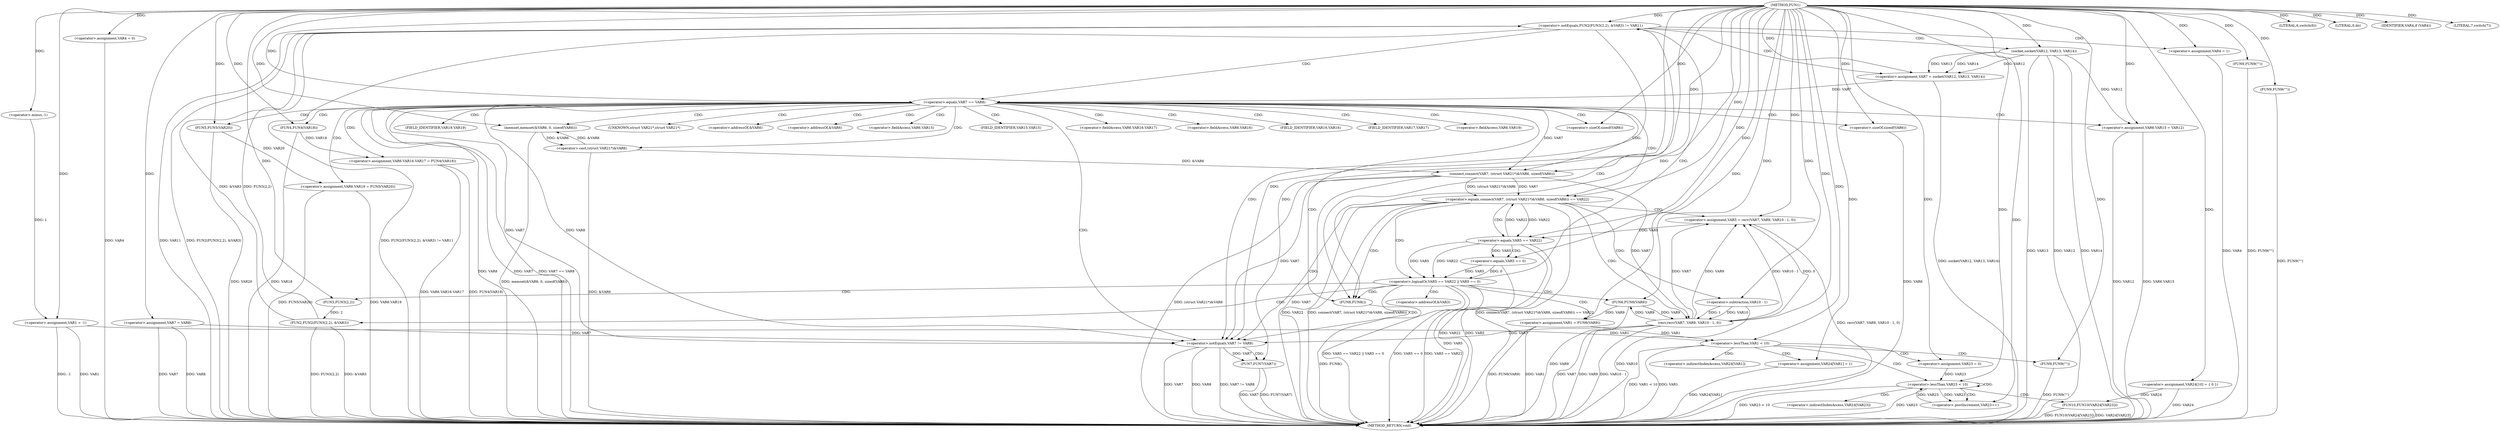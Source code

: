 digraph FUN1 {  
"1000100" [label = "(METHOD,FUN1)" ]
"1000272" [label = "(METHOD_RETURN,void)" ]
"1000103" [label = "(<operator>.assignment,VAR1 = -1)" ]
"1000105" [label = "(<operator>.minus,-1)" ]
"1000108" [label = "(LITERAL,6,switch(6))" ]
"1000114" [label = "(<operator>.assignment,VAR4 = 0)" ]
"1000120" [label = "(<operator>.assignment,VAR7 = VAR8)" ]
"1000127" [label = "(<operator>.notEquals,FUN2(FUN3(2,2), &VAR3) != VAR11)" ]
"1000128" [label = "(FUN2,FUN2(FUN3(2,2), &VAR3))" ]
"1000129" [label = "(FUN3,FUN3(2,2))" ]
"1000137" [label = "(<operator>.assignment,VAR4 = 1)" ]
"1000140" [label = "(<operator>.assignment,VAR7 = socket(VAR12, VAR13, VAR14))" ]
"1000142" [label = "(socket,socket(VAR12, VAR13, VAR14))" ]
"1000147" [label = "(<operator>.equals,VAR7 == VAR8)" ]
"1000152" [label = "(memset,memset(&VAR6, 0, sizeof(VAR6)))" ]
"1000156" [label = "(<operator>.sizeOf,sizeof(VAR6))" ]
"1000158" [label = "(<operator>.assignment,VAR6.VAR15 = VAR12)" ]
"1000163" [label = "(<operator>.assignment,VAR6.VAR16.VAR17 = FUN4(VAR18))" ]
"1000169" [label = "(FUN4,FUN4(VAR18))" ]
"1000171" [label = "(<operator>.assignment,VAR6.VAR19 = FUN5(VAR20))" ]
"1000175" [label = "(FUN5,FUN5(VAR20))" ]
"1000178" [label = "(<operator>.equals,connect(VAR7, (struct VAR21*)&VAR6, sizeof(VAR6)) == VAR22)" ]
"1000179" [label = "(connect,connect(VAR7, (struct VAR21*)&VAR6, sizeof(VAR6)))" ]
"1000181" [label = "(<operator>.cast,(struct VAR21*)&VAR6)" ]
"1000185" [label = "(<operator>.sizeOf,sizeof(VAR6))" ]
"1000190" [label = "(<operator>.assignment,VAR5 = recv(VAR7, VAR9, VAR10 - 1, 0))" ]
"1000192" [label = "(recv,recv(VAR7, VAR9, VAR10 - 1, 0))" ]
"1000195" [label = "(<operator>.subtraction,VAR10 - 1)" ]
"1000200" [label = "(<operator>.logicalOr,VAR5 == VAR22 || VAR5 == 0)" ]
"1000201" [label = "(<operator>.equals,VAR5 == VAR22)" ]
"1000204" [label = "(<operator>.equals,VAR5 == 0)" ]
"1000209" [label = "(<operator>.assignment,VAR1 = FUN6(VAR9))" ]
"1000211" [label = "(FUN6,FUN6(VAR9))" ]
"1000213" [label = "(LITERAL,0,do)" ]
"1000215" [label = "(<operator>.notEquals,VAR7 != VAR8)" ]
"1000219" [label = "(FUN7,FUN7(VAR7))" ]
"1000222" [label = "(IDENTIFIER,VAR4,if (VAR4))" ]
"1000224" [label = "(FUN8,FUN8())" ]
"1000227" [label = "(FUN9,FUN9(\"\"))" ]
"1000231" [label = "(LITERAL,7,switch(7))" ]
"1000237" [label = "(<operator>.assignment,VAR24[10] = { 0 })" ]
"1000240" [label = "(<operator>.lessThan,VAR1 < 10)" ]
"1000244" [label = "(<operator>.assignment,VAR24[VAR1] = 1)" ]
"1000250" [label = "(<operator>.assignment,VAR23 = 0)" ]
"1000253" [label = "(<operator>.lessThan,VAR23 < 10)" ]
"1000256" [label = "(<operator>.postIncrement,VAR23++)" ]
"1000259" [label = "(FUN10,FUN10(VAR24[VAR23]))" ]
"1000265" [label = "(FUN9,FUN9(\"\"))" ]
"1000269" [label = "(FUN9,FUN9(\"\"))" ]
"1000132" [label = "(<operator>.addressOf,&VAR3)" ]
"1000153" [label = "(<operator>.addressOf,&VAR6)" ]
"1000159" [label = "(<operator>.fieldAccess,VAR6.VAR15)" ]
"1000161" [label = "(FIELD_IDENTIFIER,VAR15,VAR15)" ]
"1000164" [label = "(<operator>.fieldAccess,VAR6.VAR16.VAR17)" ]
"1000165" [label = "(<operator>.fieldAccess,VAR6.VAR16)" ]
"1000167" [label = "(FIELD_IDENTIFIER,VAR16,VAR16)" ]
"1000168" [label = "(FIELD_IDENTIFIER,VAR17,VAR17)" ]
"1000172" [label = "(<operator>.fieldAccess,VAR6.VAR19)" ]
"1000174" [label = "(FIELD_IDENTIFIER,VAR19,VAR19)" ]
"1000182" [label = "(UNKNOWN,struct VAR21*,struct VAR21*)" ]
"1000183" [label = "(<operator>.addressOf,&VAR6)" ]
"1000245" [label = "(<operator>.indirectIndexAccess,VAR24[VAR1])" ]
"1000260" [label = "(<operator>.indirectIndexAccess,VAR24[VAR23])" ]
  "1000209" -> "1000272"  [ label = "DDG: VAR1"] 
  "1000128" -> "1000272"  [ label = "DDG: &VAR3"] 
  "1000179" -> "1000272"  [ label = "DDG: (struct VAR21*)&VAR6"] 
  "1000127" -> "1000272"  [ label = "DDG: FUN2(FUN3(2,2), &VAR3) != VAR11"] 
  "1000211" -> "1000272"  [ label = "DDG: VAR9"] 
  "1000259" -> "1000272"  [ label = "DDG: FUN10(VAR24[VAR23])"] 
  "1000178" -> "1000272"  [ label = "DDG: connect(VAR7, (struct VAR21*)&VAR6, sizeof(VAR6)) == VAR22"] 
  "1000158" -> "1000272"  [ label = "DDG: VAR6.VAR15"] 
  "1000163" -> "1000272"  [ label = "DDG: VAR6.VAR16.VAR17"] 
  "1000259" -> "1000272"  [ label = "DDG: VAR24[VAR23]"] 
  "1000185" -> "1000272"  [ label = "DDG: VAR6"] 
  "1000171" -> "1000272"  [ label = "DDG: VAR6.VAR19"] 
  "1000178" -> "1000272"  [ label = "DDG: VAR22"] 
  "1000140" -> "1000272"  [ label = "DDG: socket(VAR12, VAR13, VAR14)"] 
  "1000192" -> "1000272"  [ label = "DDG: VAR9"] 
  "1000200" -> "1000272"  [ label = "DDG: VAR5 == VAR22"] 
  "1000227" -> "1000272"  [ label = "DDG: FUN9(\"\")"] 
  "1000253" -> "1000272"  [ label = "DDG: VAR23 < 10"] 
  "1000163" -> "1000272"  [ label = "DDG: FUN4(VAR18)"] 
  "1000200" -> "1000272"  [ label = "DDG: VAR5 == VAR22 || VAR5 == 0"] 
  "1000215" -> "1000272"  [ label = "DDG: VAR7"] 
  "1000178" -> "1000272"  [ label = "DDG: connect(VAR7, (struct VAR21*)&VAR6, sizeof(VAR6))"] 
  "1000103" -> "1000272"  [ label = "DDG: VAR1"] 
  "1000103" -> "1000272"  [ label = "DDG: -1"] 
  "1000219" -> "1000272"  [ label = "DDG: FUN7(VAR7)"] 
  "1000240" -> "1000272"  [ label = "DDG: VAR1 < 10"] 
  "1000215" -> "1000272"  [ label = "DDG: VAR8"] 
  "1000253" -> "1000272"  [ label = "DDG: VAR23"] 
  "1000237" -> "1000272"  [ label = "DDG: VAR24"] 
  "1000269" -> "1000272"  [ label = "DDG: FUN9(\"\")"] 
  "1000192" -> "1000272"  [ label = "DDG: VAR10 - 1"] 
  "1000152" -> "1000272"  [ label = "DDG: memset(&VAR6, 0, sizeof(VAR6))"] 
  "1000265" -> "1000272"  [ label = "DDG: FUN9(\"\")"] 
  "1000128" -> "1000272"  [ label = "DDG: FUN3(2,2)"] 
  "1000142" -> "1000272"  [ label = "DDG: VAR13"] 
  "1000127" -> "1000272"  [ label = "DDG: VAR11"] 
  "1000201" -> "1000272"  [ label = "DDG: VAR22"] 
  "1000114" -> "1000272"  [ label = "DDG: VAR4"] 
  "1000120" -> "1000272"  [ label = "DDG: VAR7"] 
  "1000179" -> "1000272"  [ label = "DDG: VAR7"] 
  "1000147" -> "1000272"  [ label = "DDG: VAR8"] 
  "1000147" -> "1000272"  [ label = "DDG: VAR7"] 
  "1000175" -> "1000272"  [ label = "DDG: VAR20"] 
  "1000192" -> "1000272"  [ label = "DDG: VAR7"] 
  "1000209" -> "1000272"  [ label = "DDG: FUN6(VAR9)"] 
  "1000142" -> "1000272"  [ label = "DDG: VAR12"] 
  "1000120" -> "1000272"  [ label = "DDG: VAR8"] 
  "1000142" -> "1000272"  [ label = "DDG: VAR14"] 
  "1000219" -> "1000272"  [ label = "DDG: VAR7"] 
  "1000215" -> "1000272"  [ label = "DDG: VAR7 != VAR8"] 
  "1000169" -> "1000272"  [ label = "DDG: VAR18"] 
  "1000127" -> "1000272"  [ label = "DDG: FUN2(FUN3(2,2), &VAR3)"] 
  "1000137" -> "1000272"  [ label = "DDG: VAR4"] 
  "1000204" -> "1000272"  [ label = "DDG: VAR5"] 
  "1000244" -> "1000272"  [ label = "DDG: VAR24[VAR1]"] 
  "1000195" -> "1000272"  [ label = "DDG: VAR10"] 
  "1000158" -> "1000272"  [ label = "DDG: VAR12"] 
  "1000240" -> "1000272"  [ label = "DDG: VAR1"] 
  "1000147" -> "1000272"  [ label = "DDG: VAR7 == VAR8"] 
  "1000181" -> "1000272"  [ label = "DDG: &VAR6"] 
  "1000190" -> "1000272"  [ label = "DDG: recv(VAR7, VAR9, VAR10 - 1, 0)"] 
  "1000171" -> "1000272"  [ label = "DDG: FUN5(VAR20)"] 
  "1000224" -> "1000272"  [ label = "DDG: FUN8()"] 
  "1000201" -> "1000272"  [ label = "DDG: VAR5"] 
  "1000200" -> "1000272"  [ label = "DDG: VAR5 == 0"] 
  "1000105" -> "1000103"  [ label = "DDG: 1"] 
  "1000100" -> "1000103"  [ label = "DDG: "] 
  "1000100" -> "1000105"  [ label = "DDG: "] 
  "1000100" -> "1000108"  [ label = "DDG: "] 
  "1000100" -> "1000114"  [ label = "DDG: "] 
  "1000100" -> "1000120"  [ label = "DDG: "] 
  "1000128" -> "1000127"  [ label = "DDG: FUN3(2,2)"] 
  "1000128" -> "1000127"  [ label = "DDG: &VAR3"] 
  "1000129" -> "1000128"  [ label = "DDG: 2"] 
  "1000100" -> "1000129"  [ label = "DDG: "] 
  "1000100" -> "1000127"  [ label = "DDG: "] 
  "1000100" -> "1000137"  [ label = "DDG: "] 
  "1000142" -> "1000140"  [ label = "DDG: VAR12"] 
  "1000142" -> "1000140"  [ label = "DDG: VAR13"] 
  "1000142" -> "1000140"  [ label = "DDG: VAR14"] 
  "1000100" -> "1000140"  [ label = "DDG: "] 
  "1000100" -> "1000142"  [ label = "DDG: "] 
  "1000140" -> "1000147"  [ label = "DDG: VAR7"] 
  "1000100" -> "1000147"  [ label = "DDG: "] 
  "1000181" -> "1000152"  [ label = "DDG: &VAR6"] 
  "1000100" -> "1000152"  [ label = "DDG: "] 
  "1000100" -> "1000156"  [ label = "DDG: "] 
  "1000142" -> "1000158"  [ label = "DDG: VAR12"] 
  "1000100" -> "1000158"  [ label = "DDG: "] 
  "1000169" -> "1000163"  [ label = "DDG: VAR18"] 
  "1000100" -> "1000169"  [ label = "DDG: "] 
  "1000175" -> "1000171"  [ label = "DDG: VAR20"] 
  "1000100" -> "1000175"  [ label = "DDG: "] 
  "1000179" -> "1000178"  [ label = "DDG: VAR7"] 
  "1000179" -> "1000178"  [ label = "DDG: (struct VAR21*)&VAR6"] 
  "1000147" -> "1000179"  [ label = "DDG: VAR7"] 
  "1000100" -> "1000179"  [ label = "DDG: "] 
  "1000181" -> "1000179"  [ label = "DDG: &VAR6"] 
  "1000152" -> "1000181"  [ label = "DDG: &VAR6"] 
  "1000100" -> "1000185"  [ label = "DDG: "] 
  "1000201" -> "1000178"  [ label = "DDG: VAR22"] 
  "1000100" -> "1000178"  [ label = "DDG: "] 
  "1000192" -> "1000190"  [ label = "DDG: VAR7"] 
  "1000192" -> "1000190"  [ label = "DDG: VAR9"] 
  "1000192" -> "1000190"  [ label = "DDG: VAR10 - 1"] 
  "1000192" -> "1000190"  [ label = "DDG: 0"] 
  "1000100" -> "1000190"  [ label = "DDG: "] 
  "1000179" -> "1000192"  [ label = "DDG: VAR7"] 
  "1000100" -> "1000192"  [ label = "DDG: "] 
  "1000211" -> "1000192"  [ label = "DDG: VAR9"] 
  "1000195" -> "1000192"  [ label = "DDG: VAR10"] 
  "1000195" -> "1000192"  [ label = "DDG: 1"] 
  "1000100" -> "1000195"  [ label = "DDG: "] 
  "1000201" -> "1000200"  [ label = "DDG: VAR5"] 
  "1000201" -> "1000200"  [ label = "DDG: VAR22"] 
  "1000190" -> "1000201"  [ label = "DDG: VAR5"] 
  "1000100" -> "1000201"  [ label = "DDG: "] 
  "1000178" -> "1000201"  [ label = "DDG: VAR22"] 
  "1000204" -> "1000200"  [ label = "DDG: VAR5"] 
  "1000204" -> "1000200"  [ label = "DDG: 0"] 
  "1000201" -> "1000204"  [ label = "DDG: VAR5"] 
  "1000100" -> "1000204"  [ label = "DDG: "] 
  "1000211" -> "1000209"  [ label = "DDG: VAR9"] 
  "1000100" -> "1000209"  [ label = "DDG: "] 
  "1000192" -> "1000211"  [ label = "DDG: VAR9"] 
  "1000100" -> "1000211"  [ label = "DDG: "] 
  "1000100" -> "1000213"  [ label = "DDG: "] 
  "1000147" -> "1000215"  [ label = "DDG: VAR7"] 
  "1000192" -> "1000215"  [ label = "DDG: VAR7"] 
  "1000120" -> "1000215"  [ label = "DDG: VAR7"] 
  "1000179" -> "1000215"  [ label = "DDG: VAR7"] 
  "1000100" -> "1000215"  [ label = "DDG: "] 
  "1000147" -> "1000215"  [ label = "DDG: VAR8"] 
  "1000215" -> "1000219"  [ label = "DDG: VAR7"] 
  "1000100" -> "1000219"  [ label = "DDG: "] 
  "1000100" -> "1000222"  [ label = "DDG: "] 
  "1000100" -> "1000224"  [ label = "DDG: "] 
  "1000100" -> "1000227"  [ label = "DDG: "] 
  "1000100" -> "1000231"  [ label = "DDG: "] 
  "1000100" -> "1000237"  [ label = "DDG: "] 
  "1000209" -> "1000240"  [ label = "DDG: VAR1"] 
  "1000103" -> "1000240"  [ label = "DDG: VAR1"] 
  "1000100" -> "1000240"  [ label = "DDG: "] 
  "1000100" -> "1000244"  [ label = "DDG: "] 
  "1000100" -> "1000250"  [ label = "DDG: "] 
  "1000250" -> "1000253"  [ label = "DDG: VAR23"] 
  "1000256" -> "1000253"  [ label = "DDG: VAR23"] 
  "1000100" -> "1000253"  [ label = "DDG: "] 
  "1000253" -> "1000256"  [ label = "DDG: VAR23"] 
  "1000100" -> "1000256"  [ label = "DDG: "] 
  "1000237" -> "1000259"  [ label = "DDG: VAR24"] 
  "1000100" -> "1000265"  [ label = "DDG: "] 
  "1000100" -> "1000269"  [ label = "DDG: "] 
  "1000127" -> "1000142"  [ label = "CDG: "] 
  "1000127" -> "1000137"  [ label = "CDG: "] 
  "1000127" -> "1000147"  [ label = "CDG: "] 
  "1000127" -> "1000140"  [ label = "CDG: "] 
  "1000127" -> "1000215"  [ label = "CDG: "] 
  "1000127" -> "1000224"  [ label = "CDG: "] 
  "1000147" -> "1000164"  [ label = "CDG: "] 
  "1000147" -> "1000174"  [ label = "CDG: "] 
  "1000147" -> "1000156"  [ label = "CDG: "] 
  "1000147" -> "1000161"  [ label = "CDG: "] 
  "1000147" -> "1000182"  [ label = "CDG: "] 
  "1000147" -> "1000183"  [ label = "CDG: "] 
  "1000147" -> "1000165"  [ label = "CDG: "] 
  "1000147" -> "1000167"  [ label = "CDG: "] 
  "1000147" -> "1000175"  [ label = "CDG: "] 
  "1000147" -> "1000179"  [ label = "CDG: "] 
  "1000147" -> "1000185"  [ label = "CDG: "] 
  "1000147" -> "1000153"  [ label = "CDG: "] 
  "1000147" -> "1000152"  [ label = "CDG: "] 
  "1000147" -> "1000172"  [ label = "CDG: "] 
  "1000147" -> "1000169"  [ label = "CDG: "] 
  "1000147" -> "1000163"  [ label = "CDG: "] 
  "1000147" -> "1000168"  [ label = "CDG: "] 
  "1000147" -> "1000178"  [ label = "CDG: "] 
  "1000147" -> "1000159"  [ label = "CDG: "] 
  "1000147" -> "1000158"  [ label = "CDG: "] 
  "1000147" -> "1000171"  [ label = "CDG: "] 
  "1000147" -> "1000181"  [ label = "CDG: "] 
  "1000147" -> "1000215"  [ label = "CDG: "] 
  "1000147" -> "1000224"  [ label = "CDG: "] 
  "1000178" -> "1000200"  [ label = "CDG: "] 
  "1000178" -> "1000190"  [ label = "CDG: "] 
  "1000178" -> "1000201"  [ label = "CDG: "] 
  "1000178" -> "1000192"  [ label = "CDG: "] 
  "1000178" -> "1000195"  [ label = "CDG: "] 
  "1000178" -> "1000215"  [ label = "CDG: "] 
  "1000178" -> "1000224"  [ label = "CDG: "] 
  "1000200" -> "1000211"  [ label = "CDG: "] 
  "1000200" -> "1000209"  [ label = "CDG: "] 
  "1000200" -> "1000215"  [ label = "CDG: "] 
  "1000200" -> "1000224"  [ label = "CDG: "] 
  "1000200" -> "1000127"  [ label = "CDG: "] 
  "1000200" -> "1000128"  [ label = "CDG: "] 
  "1000200" -> "1000132"  [ label = "CDG: "] 
  "1000200" -> "1000129"  [ label = "CDG: "] 
  "1000201" -> "1000204"  [ label = "CDG: "] 
  "1000215" -> "1000219"  [ label = "CDG: "] 
  "1000240" -> "1000244"  [ label = "CDG: "] 
  "1000240" -> "1000250"  [ label = "CDG: "] 
  "1000240" -> "1000245"  [ label = "CDG: "] 
  "1000240" -> "1000265"  [ label = "CDG: "] 
  "1000240" -> "1000253"  [ label = "CDG: "] 
  "1000253" -> "1000260"  [ label = "CDG: "] 
  "1000253" -> "1000259"  [ label = "CDG: "] 
  "1000253" -> "1000253"  [ label = "CDG: "] 
  "1000253" -> "1000256"  [ label = "CDG: "] 
}

